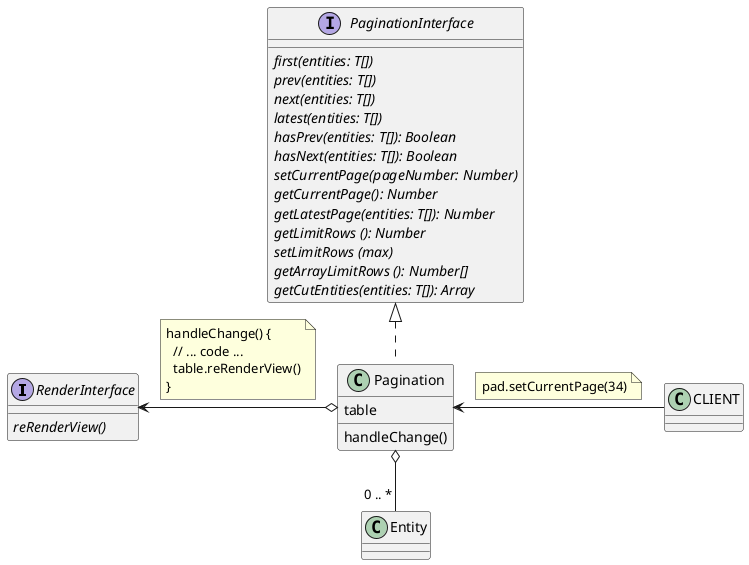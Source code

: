 @startuml

interface RenderInterface {
  {abstract} reRenderView()
}
interface PaginationInterface {
  {abstract} first(entities: T[])
  {abstract} prev(entities: T[])
  {abstract} next(entities: T[])
  {abstract} latest(entities: T[])
  {abstract} hasPrev(entities: T[]): Boolean
  {abstract} hasNext(entities: T[]): Boolean
  {abstract} setCurrentPage(pageNumber: Number)
  {abstract} getCurrentPage(): Number
  {abstract} getLatestPage(entities: T[]): Number
  {abstract} getLimitRows (): Number
  {abstract} setLimitRows (max)
  {abstract} getArrayLimitRows (): Number[]
  {abstract} getCutEntities(entities: T[]): Array
}
class Pagination {
  table
  handleChange()
}
Pagination o-- "0 .. *" Entity
PaginationInterface <|.. Pagination
RenderInterface <-o  Pagination
note left on link
handleChange() {
  // ... code ...
  table.reRenderView()
}
end note
Pagination <- CLIENT
note left on link
  pad.setCurrentPage(34)
end note
@enduml
